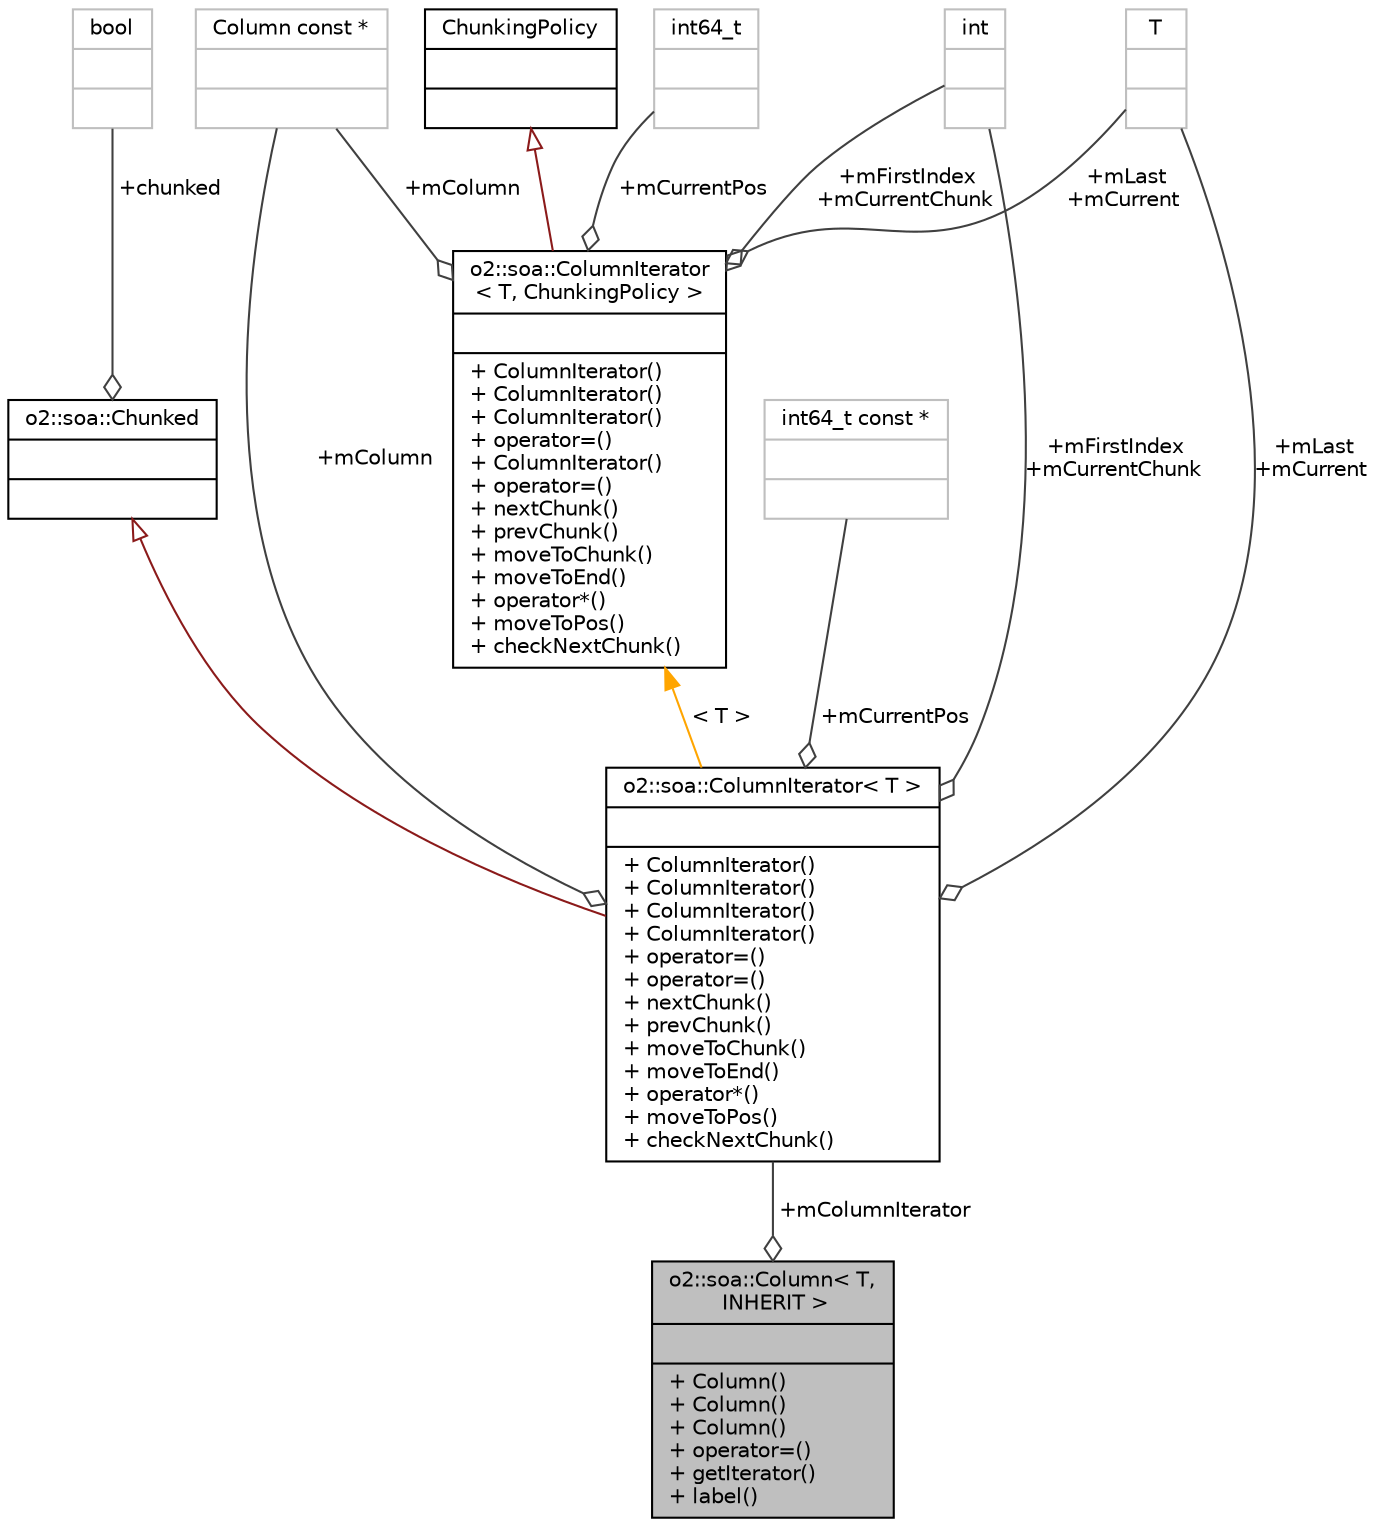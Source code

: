digraph "o2::soa::Column&lt; T, INHERIT &gt;"
{
 // INTERACTIVE_SVG=YES
  bgcolor="transparent";
  edge [fontname="Helvetica",fontsize="10",labelfontname="Helvetica",labelfontsize="10"];
  node [fontname="Helvetica",fontsize="10",shape=record];
  Node1 [label="{o2::soa::Column\< T,\l INHERIT \>\n||+ Column()\l+ Column()\l+ Column()\l+ operator=()\l+ getIterator()\l+ label()\l}",height=0.2,width=0.4,color="black", fillcolor="grey75", style="filled", fontcolor="black"];
  Node2 -> Node1 [color="grey25",fontsize="10",style="solid",label=" +mColumnIterator" ,arrowhead="odiamond",fontname="Helvetica"];
  Node2 [label="{o2::soa::ColumnIterator\< T \>\n||+ ColumnIterator()\l+ ColumnIterator()\l+ ColumnIterator()\l+ ColumnIterator()\l+ operator=()\l+ operator=()\l+ nextChunk()\l+ prevChunk()\l+ moveToChunk()\l+ moveToEnd()\l+ operator*()\l+ moveToPos()\l+ checkNextChunk()\l}",height=0.2,width=0.4,color="black",URL="$d7/d26/classo2_1_1soa_1_1ColumnIterator.html"];
  Node3 -> Node2 [dir="back",color="firebrick4",fontsize="10",style="solid",arrowtail="onormal",fontname="Helvetica"];
  Node3 [label="{o2::soa::Chunked\n||}",height=0.2,width=0.4,color="black",URL="$d5/d2a/structo2_1_1soa_1_1Chunked.html"];
  Node4 -> Node3 [color="grey25",fontsize="10",style="solid",label=" +chunked" ,arrowhead="odiamond",fontname="Helvetica"];
  Node4 [label="{bool\n||}",height=0.2,width=0.4,color="grey75"];
  Node5 -> Node2 [color="grey25",fontsize="10",style="solid",label=" +mFirstIndex\n+mCurrentChunk" ,arrowhead="odiamond",fontname="Helvetica"];
  Node5 [label="{int\n||}",height=0.2,width=0.4,color="grey75"];
  Node6 -> Node2 [color="grey25",fontsize="10",style="solid",label=" +mColumn" ,arrowhead="odiamond",fontname="Helvetica"];
  Node6 [label="{Column const *\n||}",height=0.2,width=0.4,color="grey75"];
  Node7 -> Node2 [color="grey25",fontsize="10",style="solid",label=" +mCurrentPos" ,arrowhead="odiamond",fontname="Helvetica"];
  Node7 [label="{int64_t const *\n||}",height=0.2,width=0.4,color="grey75"];
  Node8 -> Node2 [color="grey25",fontsize="10",style="solid",label=" +mLast\n+mCurrent" ,arrowhead="odiamond",fontname="Helvetica"];
  Node8 [label="{T\n||}",height=0.2,width=0.4,color="grey75"];
  Node9 -> Node2 [dir="back",color="orange",fontsize="10",style="solid",label=" \< T \>" ,fontname="Helvetica"];
  Node9 [label="{o2::soa::ColumnIterator\l\< T, ChunkingPolicy \>\n||+ ColumnIterator()\l+ ColumnIterator()\l+ ColumnIterator()\l+ operator=()\l+ ColumnIterator()\l+ operator=()\l+ nextChunk()\l+ prevChunk()\l+ moveToChunk()\l+ moveToEnd()\l+ operator*()\l+ moveToPos()\l+ checkNextChunk()\l}",height=0.2,width=0.4,color="black",URL="$d7/d26/classo2_1_1soa_1_1ColumnIterator.html"];
  Node10 -> Node9 [dir="back",color="firebrick4",fontsize="10",style="solid",arrowtail="onormal",fontname="Helvetica"];
  Node10 [label="{ChunkingPolicy\n||}",height=0.2,width=0.4,color="black",URL="$d3/db7/classo2_1_1soa_1_1ChunkingPolicy.html"];
  Node11 -> Node9 [color="grey25",fontsize="10",style="solid",label=" +mCurrentPos" ,arrowhead="odiamond",fontname="Helvetica"];
  Node11 [label="{int64_t\n||}",height=0.2,width=0.4,color="grey75"];
  Node5 -> Node9 [color="grey25",fontsize="10",style="solid",label=" +mFirstIndex\n+mCurrentChunk" ,arrowhead="odiamond",fontname="Helvetica"];
  Node6 -> Node9 [color="grey25",fontsize="10",style="solid",label=" +mColumn" ,arrowhead="odiamond",fontname="Helvetica"];
  Node8 -> Node9 [color="grey25",fontsize="10",style="solid",label=" +mLast\n+mCurrent" ,arrowhead="odiamond",fontname="Helvetica"];
}
